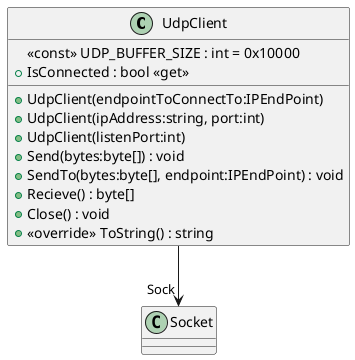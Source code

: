 @startuml
class UdpClient {
    <<const>> UDP_BUFFER_SIZE : int = 0x10000
    + UdpClient(endpointToConnectTo:IPEndPoint)
    + UdpClient(ipAddress:string, port:int)
    + UdpClient(listenPort:int)
    + IsConnected : bool <<get>>
    + Send(bytes:byte[]) : void
    + SendTo(bytes:byte[], endpoint:IPEndPoint) : void
    + Recieve() : byte[]
    + Close() : void
    + <<override>> ToString() : string
}
UdpClient --> "Sock" Socket
@enduml
